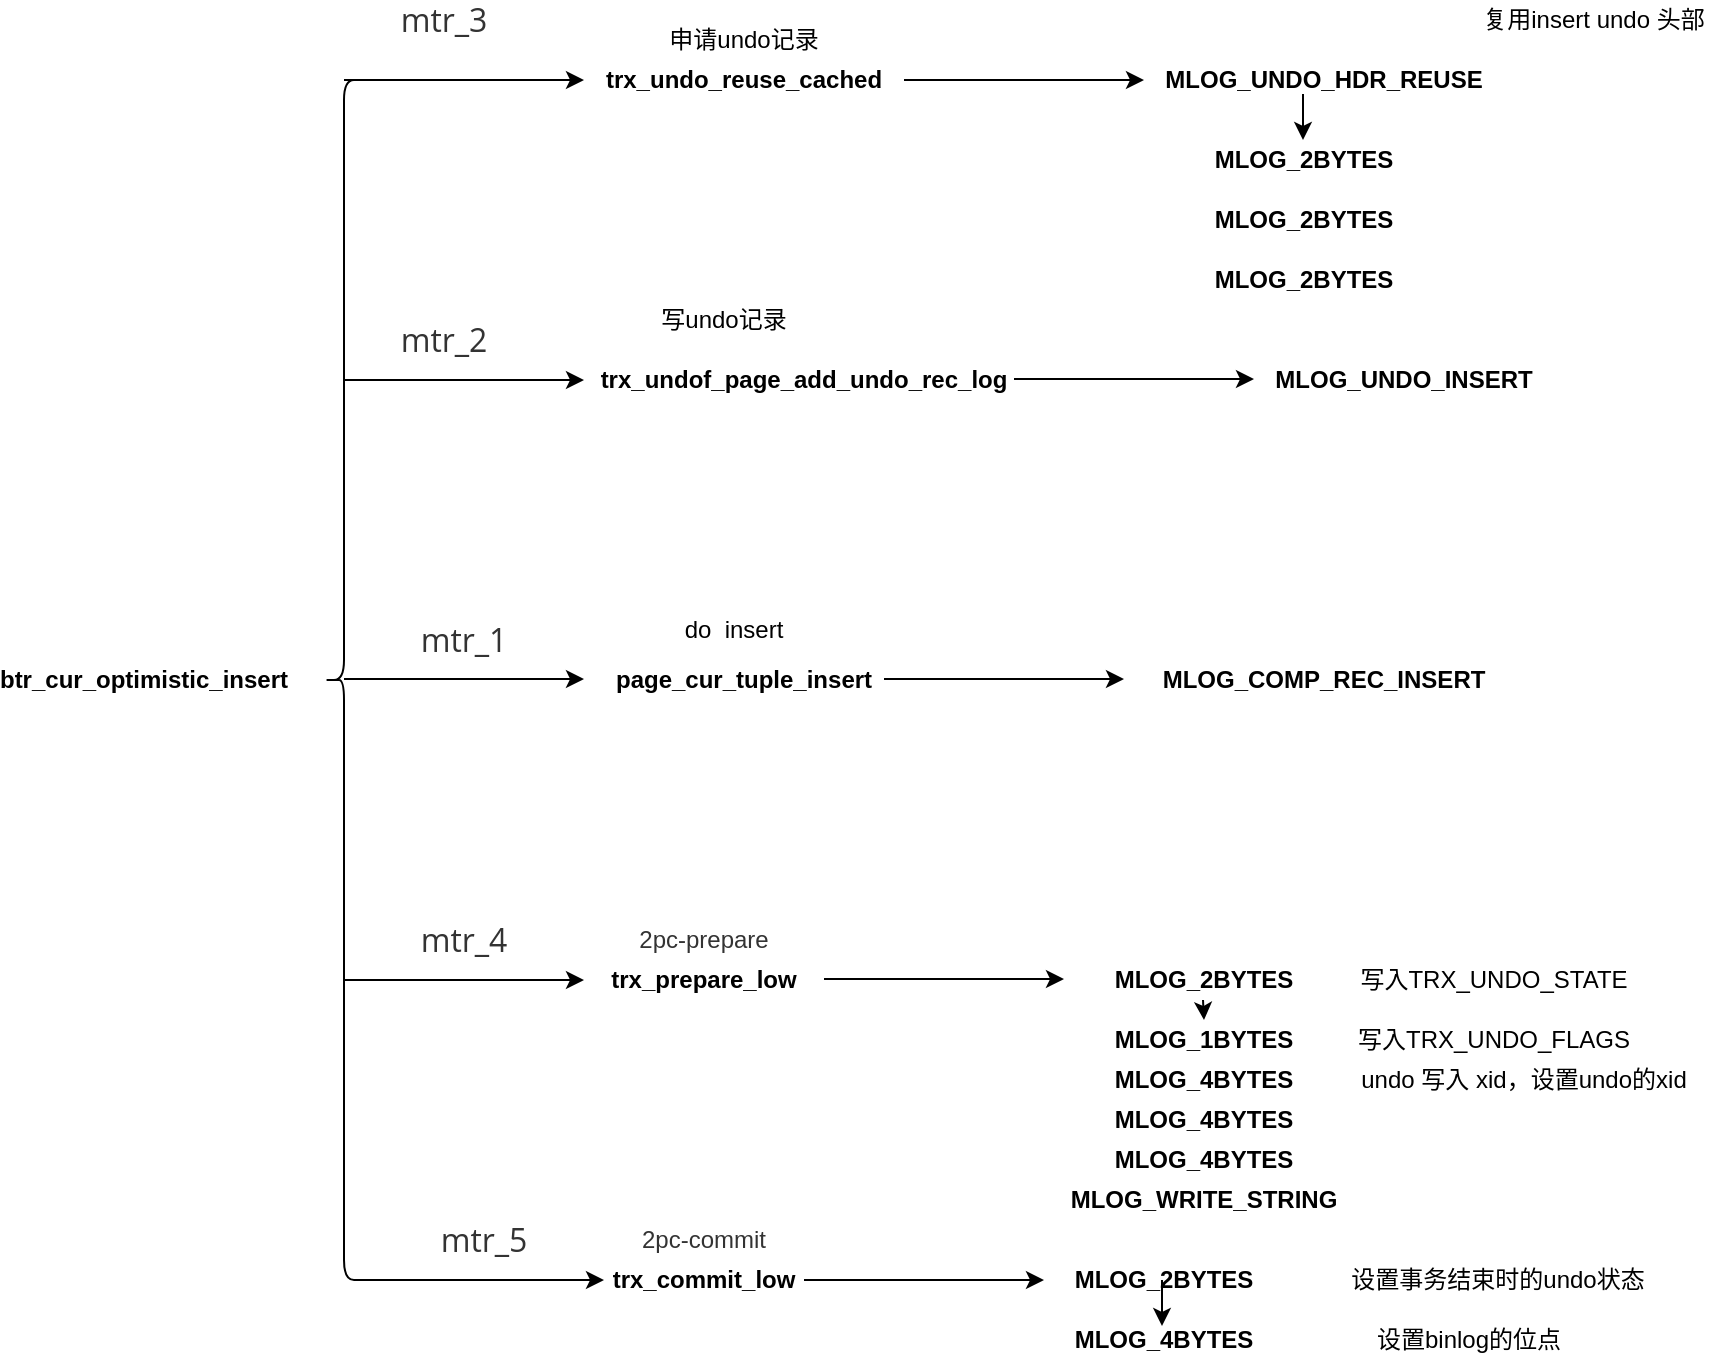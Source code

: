 <mxfile version="14.1.8" type="github">
  <diagram id="BZDRyEfWKM44kh9R_EyN" name="Page-1">
    <mxGraphModel dx="2489" dy="748" grid="1" gridSize="10" guides="1" tooltips="1" connect="1" arrows="1" fold="1" page="1" pageScale="1" pageWidth="827" pageHeight="1169" math="0" shadow="0">
      <root>
        <mxCell id="0" />
        <mxCell id="1" parent="0" />
        <mxCell id="MwcgfWwo65XH-absTfN6-9" style="edgeStyle=none;rounded=0;orthogonalLoop=1;jettySize=auto;html=1;exitX=0.5;exitY=0;exitDx=0;exitDy=0;" edge="1" parent="1" source="MwcgfWwo65XH-absTfN6-4">
          <mxGeometry relative="1" as="geometry">
            <mxPoint x="280" y="310" as="targetPoint" />
          </mxGeometry>
        </mxCell>
        <mxCell id="MwcgfWwo65XH-absTfN6-4" value="" style="shape=curlyBracket;whiteSpace=wrap;html=1;rounded=1;" vertex="1" parent="1">
          <mxGeometry x="150" y="310" width="20" height="600" as="geometry" />
        </mxCell>
        <mxCell id="MwcgfWwo65XH-absTfN6-7" value="&lt;b&gt;btr_cur_optimistic_insert&lt;/b&gt;" style="text;html=1;strokeColor=none;fillColor=none;align=center;verticalAlign=middle;whiteSpace=wrap;rounded=0;" vertex="1" parent="1">
          <mxGeometry x="40" y="600" width="40" height="20" as="geometry" />
        </mxCell>
        <mxCell id="MwcgfWwo65XH-absTfN6-8" value="&lt;span style=&quot;color: rgb(51 , 51 , 51) ; font-family: &amp;#34;open sans&amp;#34; , &amp;#34;clear sans&amp;#34; , &amp;#34;helvetica neue&amp;#34; , &amp;#34;helvetica&amp;#34; , &amp;#34;arial&amp;#34; , sans-serif ; font-size: 16px ; text-align: left ; background-color: rgb(255 , 255 , 255)&quot;&gt;mtr_3&lt;/span&gt;" style="text;html=1;strokeColor=none;fillColor=none;align=center;verticalAlign=middle;whiteSpace=wrap;rounded=0;" vertex="1" parent="1">
          <mxGeometry x="190" y="270" width="40" height="20" as="geometry" />
        </mxCell>
        <mxCell id="MwcgfWwo65XH-absTfN6-12" value="&lt;b&gt;trx_undo_reuse_cached&lt;/b&gt;" style="text;html=1;strokeColor=none;fillColor=none;align=center;verticalAlign=middle;whiteSpace=wrap;rounded=0;" vertex="1" parent="1">
          <mxGeometry x="340" y="300" width="40" height="20" as="geometry" />
        </mxCell>
        <mxCell id="MwcgfWwo65XH-absTfN6-16" value="&lt;b&gt;MLOG_UNDO_HDR_REUSE&lt;/b&gt;" style="text;html=1;strokeColor=none;fillColor=none;align=center;verticalAlign=middle;whiteSpace=wrap;rounded=0;" vertex="1" parent="1">
          <mxGeometry x="630" y="300" width="40" height="20" as="geometry" />
        </mxCell>
        <mxCell id="MwcgfWwo65XH-absTfN6-17" style="edgeStyle=none;rounded=0;orthogonalLoop=1;jettySize=auto;html=1;exitX=0.5;exitY=0;exitDx=0;exitDy=0;" edge="1" parent="1">
          <mxGeometry relative="1" as="geometry">
            <mxPoint x="560" y="310" as="targetPoint" />
            <mxPoint x="440" y="310" as="sourcePoint" />
          </mxGeometry>
        </mxCell>
        <mxCell id="MwcgfWwo65XH-absTfN6-18" value="复用insert undo 头部" style="text;html=1;strokeColor=none;fillColor=none;align=center;verticalAlign=middle;whiteSpace=wrap;rounded=0;" vertex="1" parent="1">
          <mxGeometry x="720" y="270" width="130" height="20" as="geometry" />
        </mxCell>
        <mxCell id="MwcgfWwo65XH-absTfN6-21" value="&lt;b&gt;MLOG_2BYTES&lt;/b&gt;" style="text;html=1;strokeColor=none;fillColor=none;align=center;verticalAlign=middle;whiteSpace=wrap;rounded=0;" vertex="1" parent="1">
          <mxGeometry x="620" y="340" width="40" height="20" as="geometry" />
        </mxCell>
        <mxCell id="MwcgfWwo65XH-absTfN6-22" value="&lt;b&gt;MLOG_2BYTES&lt;/b&gt;" style="text;html=1;strokeColor=none;fillColor=none;align=center;verticalAlign=middle;whiteSpace=wrap;rounded=0;" vertex="1" parent="1">
          <mxGeometry x="620" y="370" width="40" height="20" as="geometry" />
        </mxCell>
        <mxCell id="MwcgfWwo65XH-absTfN6-23" value="&lt;b&gt;MLOG_2BYTES&lt;/b&gt;" style="text;html=1;strokeColor=none;fillColor=none;align=center;verticalAlign=middle;whiteSpace=wrap;rounded=0;" vertex="1" parent="1">
          <mxGeometry x="620" y="400" width="40" height="20" as="geometry" />
        </mxCell>
        <mxCell id="MwcgfWwo65XH-absTfN6-24" style="edgeStyle=none;rounded=0;orthogonalLoop=1;jettySize=auto;html=1;exitX=0.5;exitY=0;exitDx=0;exitDy=0;" edge="1" parent="1">
          <mxGeometry relative="1" as="geometry">
            <mxPoint x="280" y="460" as="targetPoint" />
            <mxPoint x="160" y="460" as="sourcePoint" />
          </mxGeometry>
        </mxCell>
        <mxCell id="MwcgfWwo65XH-absTfN6-25" value="&lt;b&gt;trx_undof_page_add_undo_rec_log&lt;/b&gt;" style="text;html=1;strokeColor=none;fillColor=none;align=center;verticalAlign=middle;whiteSpace=wrap;rounded=0;" vertex="1" parent="1">
          <mxGeometry x="370" y="450" width="40" height="20" as="geometry" />
        </mxCell>
        <mxCell id="MwcgfWwo65XH-absTfN6-26" value="&lt;span style=&quot;color: rgb(51 , 51 , 51) ; font-family: &amp;#34;open sans&amp;#34; , &amp;#34;clear sans&amp;#34; , &amp;#34;helvetica neue&amp;#34; , &amp;#34;helvetica&amp;#34; , &amp;#34;arial&amp;#34; , sans-serif ; font-size: 16px ; text-align: left ; background-color: rgb(255 , 255 , 255)&quot;&gt;mtr_2&lt;/span&gt;" style="text;html=1;strokeColor=none;fillColor=none;align=center;verticalAlign=middle;whiteSpace=wrap;rounded=0;" vertex="1" parent="1">
          <mxGeometry x="190" y="430" width="40" height="20" as="geometry" />
        </mxCell>
        <mxCell id="MwcgfWwo65XH-absTfN6-27" style="edgeStyle=none;rounded=0;orthogonalLoop=1;jettySize=auto;html=1;exitX=0.5;exitY=0;exitDx=0;exitDy=0;" edge="1" parent="1">
          <mxGeometry relative="1" as="geometry">
            <mxPoint x="615" y="459.5" as="targetPoint" />
            <mxPoint x="495" y="459.5" as="sourcePoint" />
          </mxGeometry>
        </mxCell>
        <mxCell id="MwcgfWwo65XH-absTfN6-28" value="&lt;b&gt;MLOG_UNDO_INSERT&lt;/b&gt;" style="text;html=1;strokeColor=none;fillColor=none;align=center;verticalAlign=middle;whiteSpace=wrap;rounded=0;" vertex="1" parent="1">
          <mxGeometry x="670" y="450" width="40" height="20" as="geometry" />
        </mxCell>
        <mxCell id="MwcgfWwo65XH-absTfN6-29" value="申请undo记录" style="text;html=1;strokeColor=none;fillColor=none;align=center;verticalAlign=middle;whiteSpace=wrap;rounded=0;" vertex="1" parent="1">
          <mxGeometry x="320" y="280" width="80" height="20" as="geometry" />
        </mxCell>
        <mxCell id="MwcgfWwo65XH-absTfN6-30" value="写undo记录" style="text;html=1;strokeColor=none;fillColor=none;align=center;verticalAlign=middle;whiteSpace=wrap;rounded=0;" vertex="1" parent="1">
          <mxGeometry x="310" y="420" width="80" height="20" as="geometry" />
        </mxCell>
        <mxCell id="MwcgfWwo65XH-absTfN6-31" style="edgeStyle=none;rounded=0;orthogonalLoop=1;jettySize=auto;html=1;exitX=0.5;exitY=0;exitDx=0;exitDy=0;" edge="1" parent="1">
          <mxGeometry relative="1" as="geometry">
            <mxPoint x="280" y="609.5" as="targetPoint" />
            <mxPoint x="160" y="609.5" as="sourcePoint" />
          </mxGeometry>
        </mxCell>
        <mxCell id="MwcgfWwo65XH-absTfN6-32" value="&lt;span style=&quot;color: rgb(51 , 51 , 51) ; font-family: &amp;#34;open sans&amp;#34; , &amp;#34;clear sans&amp;#34; , &amp;#34;helvetica neue&amp;#34; , &amp;#34;helvetica&amp;#34; , &amp;#34;arial&amp;#34; , sans-serif ; font-size: 16px ; text-align: left ; background-color: rgb(255 , 255 , 255)&quot;&gt;mtr_1&lt;/span&gt;" style="text;html=1;strokeColor=none;fillColor=none;align=center;verticalAlign=middle;whiteSpace=wrap;rounded=0;" vertex="1" parent="1">
          <mxGeometry x="200" y="580" width="40" height="20" as="geometry" />
        </mxCell>
        <mxCell id="MwcgfWwo65XH-absTfN6-33" value="&lt;b&gt;page_cur_tuple_insert&lt;/b&gt;" style="text;html=1;strokeColor=none;fillColor=none;align=center;verticalAlign=middle;whiteSpace=wrap;rounded=0;" vertex="1" parent="1">
          <mxGeometry x="340" y="600" width="40" height="20" as="geometry" />
        </mxCell>
        <mxCell id="MwcgfWwo65XH-absTfN6-34" value="do&amp;nbsp; insert" style="text;html=1;strokeColor=none;fillColor=none;align=center;verticalAlign=middle;whiteSpace=wrap;rounded=0;" vertex="1" parent="1">
          <mxGeometry x="320" y="575" width="70" height="20" as="geometry" />
        </mxCell>
        <mxCell id="MwcgfWwo65XH-absTfN6-35" value="&lt;b&gt;MLOG_COMP_REC_INSERT&lt;/b&gt;" style="text;html=1;strokeColor=none;fillColor=none;align=center;verticalAlign=middle;whiteSpace=wrap;rounded=0;" vertex="1" parent="1">
          <mxGeometry x="630" y="600" width="40" height="20" as="geometry" />
        </mxCell>
        <mxCell id="MwcgfWwo65XH-absTfN6-36" style="edgeStyle=none;rounded=0;orthogonalLoop=1;jettySize=auto;html=1;exitX=0.5;exitY=0;exitDx=0;exitDy=0;" edge="1" parent="1">
          <mxGeometry relative="1" as="geometry">
            <mxPoint x="550" y="609.5" as="targetPoint" />
            <mxPoint x="430" y="609.5" as="sourcePoint" />
          </mxGeometry>
        </mxCell>
        <mxCell id="MwcgfWwo65XH-absTfN6-37" style="edgeStyle=none;rounded=0;orthogonalLoop=1;jettySize=auto;html=1;exitX=0.5;exitY=0;exitDx=0;exitDy=0;" edge="1" parent="1">
          <mxGeometry relative="1" as="geometry">
            <mxPoint x="280" y="760" as="targetPoint" />
            <mxPoint x="160" y="760" as="sourcePoint" />
          </mxGeometry>
        </mxCell>
        <mxCell id="MwcgfWwo65XH-absTfN6-38" value="&lt;span style=&quot;color: rgb(51 , 51 , 51) ; font-family: &amp;#34;open sans&amp;#34; , &amp;#34;clear sans&amp;#34; , &amp;#34;helvetica neue&amp;#34; , &amp;#34;helvetica&amp;#34; , &amp;#34;arial&amp;#34; , sans-serif ; font-size: 16px ; text-align: left ; background-color: rgb(255 , 255 , 255)&quot;&gt;mtr_4&lt;/span&gt;" style="text;html=1;strokeColor=none;fillColor=none;align=center;verticalAlign=middle;whiteSpace=wrap;rounded=0;" vertex="1" parent="1">
          <mxGeometry x="200" y="730" width="40" height="20" as="geometry" />
        </mxCell>
        <mxCell id="MwcgfWwo65XH-absTfN6-40" value="&lt;b&gt;trx_prepare_low&lt;/b&gt;" style="text;html=1;strokeColor=none;fillColor=none;align=center;verticalAlign=middle;whiteSpace=wrap;rounded=0;" vertex="1" parent="1">
          <mxGeometry x="320" y="750" width="40" height="20" as="geometry" />
        </mxCell>
        <mxCell id="MwcgfWwo65XH-absTfN6-41" value="&lt;span style=&quot;color: rgb(51 , 51 , 51) ; text-align: left ; background-color: rgb(255 , 255 , 255)&quot;&gt;&lt;font style=&quot;font-size: 12px&quot;&gt;2pc-prepare&lt;/font&gt;&lt;/span&gt;" style="text;html=1;strokeColor=none;fillColor=none;align=center;verticalAlign=middle;whiteSpace=wrap;rounded=0;" vertex="1" parent="1">
          <mxGeometry x="290" y="730" width="100" height="20" as="geometry" />
        </mxCell>
        <mxCell id="MwcgfWwo65XH-absTfN6-42" style="edgeStyle=none;rounded=0;orthogonalLoop=1;jettySize=auto;html=1;exitX=0.5;exitY=0;exitDx=0;exitDy=0;" edge="1" parent="1">
          <mxGeometry relative="1" as="geometry">
            <mxPoint x="290" y="910" as="targetPoint" />
            <mxPoint x="170" y="910" as="sourcePoint" />
          </mxGeometry>
        </mxCell>
        <mxCell id="MwcgfWwo65XH-absTfN6-43" value="&lt;span style=&quot;color: rgb(51 , 51 , 51) ; font-family: &amp;#34;open sans&amp;#34; , &amp;#34;clear sans&amp;#34; , &amp;#34;helvetica neue&amp;#34; , &amp;#34;helvetica&amp;#34; , &amp;#34;arial&amp;#34; , sans-serif ; font-size: 16px ; text-align: left ; background-color: rgb(255 , 255 , 255)&quot;&gt;mtr_5&lt;/span&gt;" style="text;html=1;strokeColor=none;fillColor=none;align=center;verticalAlign=middle;whiteSpace=wrap;rounded=0;" vertex="1" parent="1">
          <mxGeometry x="210" y="880" width="40" height="20" as="geometry" />
        </mxCell>
        <mxCell id="MwcgfWwo65XH-absTfN6-44" value="&lt;b&gt;trx_commit_low&lt;/b&gt;" style="text;html=1;strokeColor=none;fillColor=none;align=center;verticalAlign=middle;whiteSpace=wrap;rounded=0;" vertex="1" parent="1">
          <mxGeometry x="320" y="900" width="40" height="20" as="geometry" />
        </mxCell>
        <mxCell id="MwcgfWwo65XH-absTfN6-45" value="&lt;span style=&quot;color: rgb(51 , 51 , 51) ; text-align: left ; background-color: rgb(255 , 255 , 255)&quot;&gt;2pc-commit&lt;/span&gt;" style="text;html=1;strokeColor=none;fillColor=none;align=center;verticalAlign=middle;whiteSpace=wrap;rounded=0;" vertex="1" parent="1">
          <mxGeometry x="290" y="880" width="100" height="20" as="geometry" />
        </mxCell>
        <mxCell id="MwcgfWwo65XH-absTfN6-46" style="edgeStyle=none;rounded=0;orthogonalLoop=1;jettySize=auto;html=1;exitX=0.5;exitY=0;exitDx=0;exitDy=0;" edge="1" parent="1">
          <mxGeometry relative="1" as="geometry">
            <mxPoint x="520" y="759.5" as="targetPoint" />
            <mxPoint x="400" y="759.5" as="sourcePoint" />
          </mxGeometry>
        </mxCell>
        <mxCell id="MwcgfWwo65XH-absTfN6-47" value="&lt;b&gt;MLOG_2BYTES&lt;/b&gt;" style="text;html=1;strokeColor=none;fillColor=none;align=center;verticalAlign=middle;whiteSpace=wrap;rounded=0;" vertex="1" parent="1">
          <mxGeometry x="570" y="750" width="40" height="20" as="geometry" />
        </mxCell>
        <mxCell id="MwcgfWwo65XH-absTfN6-48" value="&lt;b&gt;MLOG_1BYTES&lt;/b&gt;" style="text;html=1;strokeColor=none;fillColor=none;align=center;verticalAlign=middle;whiteSpace=wrap;rounded=0;" vertex="1" parent="1">
          <mxGeometry x="570" y="780" width="40" height="20" as="geometry" />
        </mxCell>
        <mxCell id="MwcgfWwo65XH-absTfN6-50" value="" style="endArrow=classic;html=1;" edge="1" parent="1">
          <mxGeometry width="50" height="50" relative="1" as="geometry">
            <mxPoint x="639.5" y="317" as="sourcePoint" />
            <mxPoint x="639.5" y="340" as="targetPoint" />
          </mxGeometry>
        </mxCell>
        <mxCell id="MwcgfWwo65XH-absTfN6-52" value="" style="endArrow=classic;html=1;" edge="1" parent="1">
          <mxGeometry width="50" height="50" relative="1" as="geometry">
            <mxPoint x="589.5" y="770" as="sourcePoint" />
            <mxPoint x="590" y="780" as="targetPoint" />
          </mxGeometry>
        </mxCell>
        <mxCell id="MwcgfWwo65XH-absTfN6-53" value="&lt;b&gt;MLOG_4BYTES&lt;/b&gt;" style="text;html=1;strokeColor=none;fillColor=none;align=center;verticalAlign=middle;whiteSpace=wrap;rounded=0;" vertex="1" parent="1">
          <mxGeometry x="570" y="800" width="40" height="20" as="geometry" />
        </mxCell>
        <mxCell id="MwcgfWwo65XH-absTfN6-54" value="&lt;b&gt;MLOG_4BYTES&lt;/b&gt;" style="text;html=1;strokeColor=none;fillColor=none;align=center;verticalAlign=middle;whiteSpace=wrap;rounded=0;" vertex="1" parent="1">
          <mxGeometry x="570" y="820" width="40" height="20" as="geometry" />
        </mxCell>
        <mxCell id="MwcgfWwo65XH-absTfN6-55" value="&lt;b&gt;MLOG_4BYTES&lt;/b&gt;" style="text;html=1;strokeColor=none;fillColor=none;align=center;verticalAlign=middle;whiteSpace=wrap;rounded=0;" vertex="1" parent="1">
          <mxGeometry x="570" y="840" width="40" height="20" as="geometry" />
        </mxCell>
        <mxCell id="MwcgfWwo65XH-absTfN6-56" value="&lt;b&gt;MLOG_WRITE_STRING&lt;/b&gt;" style="text;html=1;strokeColor=none;fillColor=none;align=center;verticalAlign=middle;whiteSpace=wrap;rounded=0;" vertex="1" parent="1">
          <mxGeometry x="570" y="860" width="40" height="20" as="geometry" />
        </mxCell>
        <mxCell id="MwcgfWwo65XH-absTfN6-57" style="edgeStyle=none;rounded=0;orthogonalLoop=1;jettySize=auto;html=1;exitX=0.5;exitY=0;exitDx=0;exitDy=0;" edge="1" parent="1">
          <mxGeometry relative="1" as="geometry">
            <mxPoint x="510" y="910" as="targetPoint" />
            <mxPoint x="390" y="910" as="sourcePoint" />
          </mxGeometry>
        </mxCell>
        <mxCell id="MwcgfWwo65XH-absTfN6-58" value="&lt;b&gt;MLOG_2BYTES&lt;/b&gt;" style="text;html=1;strokeColor=none;fillColor=none;align=center;verticalAlign=middle;whiteSpace=wrap;rounded=0;" vertex="1" parent="1">
          <mxGeometry x="550" y="900" width="40" height="20" as="geometry" />
        </mxCell>
        <mxCell id="MwcgfWwo65XH-absTfN6-59" value="&lt;b&gt;MLOG_4BYTES&lt;/b&gt;" style="text;html=1;strokeColor=none;fillColor=none;align=center;verticalAlign=middle;whiteSpace=wrap;rounded=0;" vertex="1" parent="1">
          <mxGeometry x="550" y="930" width="40" height="20" as="geometry" />
        </mxCell>
        <mxCell id="MwcgfWwo65XH-absTfN6-60" value="" style="endArrow=classic;html=1;" edge="1" parent="1">
          <mxGeometry width="50" height="50" relative="1" as="geometry">
            <mxPoint x="569" y="910" as="sourcePoint" />
            <mxPoint x="569" y="933" as="targetPoint" />
          </mxGeometry>
        </mxCell>
        <mxCell id="MwcgfWwo65XH-absTfN6-61" value="写入TRX_UNDO_STATE" style="text;html=1;strokeColor=none;fillColor=none;align=center;verticalAlign=middle;whiteSpace=wrap;rounded=0;" vertex="1" parent="1">
          <mxGeometry x="660" y="750" width="150" height="20" as="geometry" />
        </mxCell>
        <mxCell id="MwcgfWwo65XH-absTfN6-62" value="写入TRX_UNDO_FLAGS" style="text;html=1;strokeColor=none;fillColor=none;align=center;verticalAlign=middle;whiteSpace=wrap;rounded=0;" vertex="1" parent="1">
          <mxGeometry x="660" y="780" width="150" height="20" as="geometry" />
        </mxCell>
        <mxCell id="MwcgfWwo65XH-absTfN6-63" value="undo 写入 xid，设置undo的xid" style="text;html=1;strokeColor=none;fillColor=none;align=center;verticalAlign=middle;whiteSpace=wrap;rounded=0;" vertex="1" parent="1">
          <mxGeometry x="660" y="800" width="180" height="20" as="geometry" />
        </mxCell>
        <mxCell id="MwcgfWwo65XH-absTfN6-64" value="设置事务结束时的undo状态" style="text;html=1;strokeColor=none;fillColor=none;align=center;verticalAlign=middle;whiteSpace=wrap;rounded=0;" vertex="1" parent="1">
          <mxGeometry x="647" y="900" width="180" height="20" as="geometry" />
        </mxCell>
        <mxCell id="MwcgfWwo65XH-absTfN6-65" value="设置binlog的位点" style="text;html=1;strokeColor=none;fillColor=none;align=center;verticalAlign=middle;whiteSpace=wrap;rounded=0;" vertex="1" parent="1">
          <mxGeometry x="670" y="930" width="105" height="20" as="geometry" />
        </mxCell>
      </root>
    </mxGraphModel>
  </diagram>
</mxfile>

